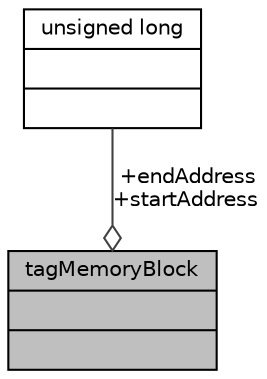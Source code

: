 digraph "tagMemoryBlock"
{
 // LATEX_PDF_SIZE
  edge [fontname="Helvetica",fontsize="10",labelfontname="Helvetica",labelfontsize="10"];
  node [fontname="Helvetica",fontsize="10",shape=record];
  Node1 [label="{tagMemoryBlock\n||}",height=0.2,width=0.4,color="black", fillcolor="grey75", style="filled", fontcolor="black",tooltip=" "];
  Node2 -> Node1 [color="grey25",fontsize="10",style="solid",label=" +endAddress\n+startAddress" ,arrowhead="odiamond",fontname="Helvetica"];
  Node2 [label="{unsigned long\n||}",height=0.2,width=0.4,color="black", fillcolor="white", style="filled",tooltip=" "];
}
